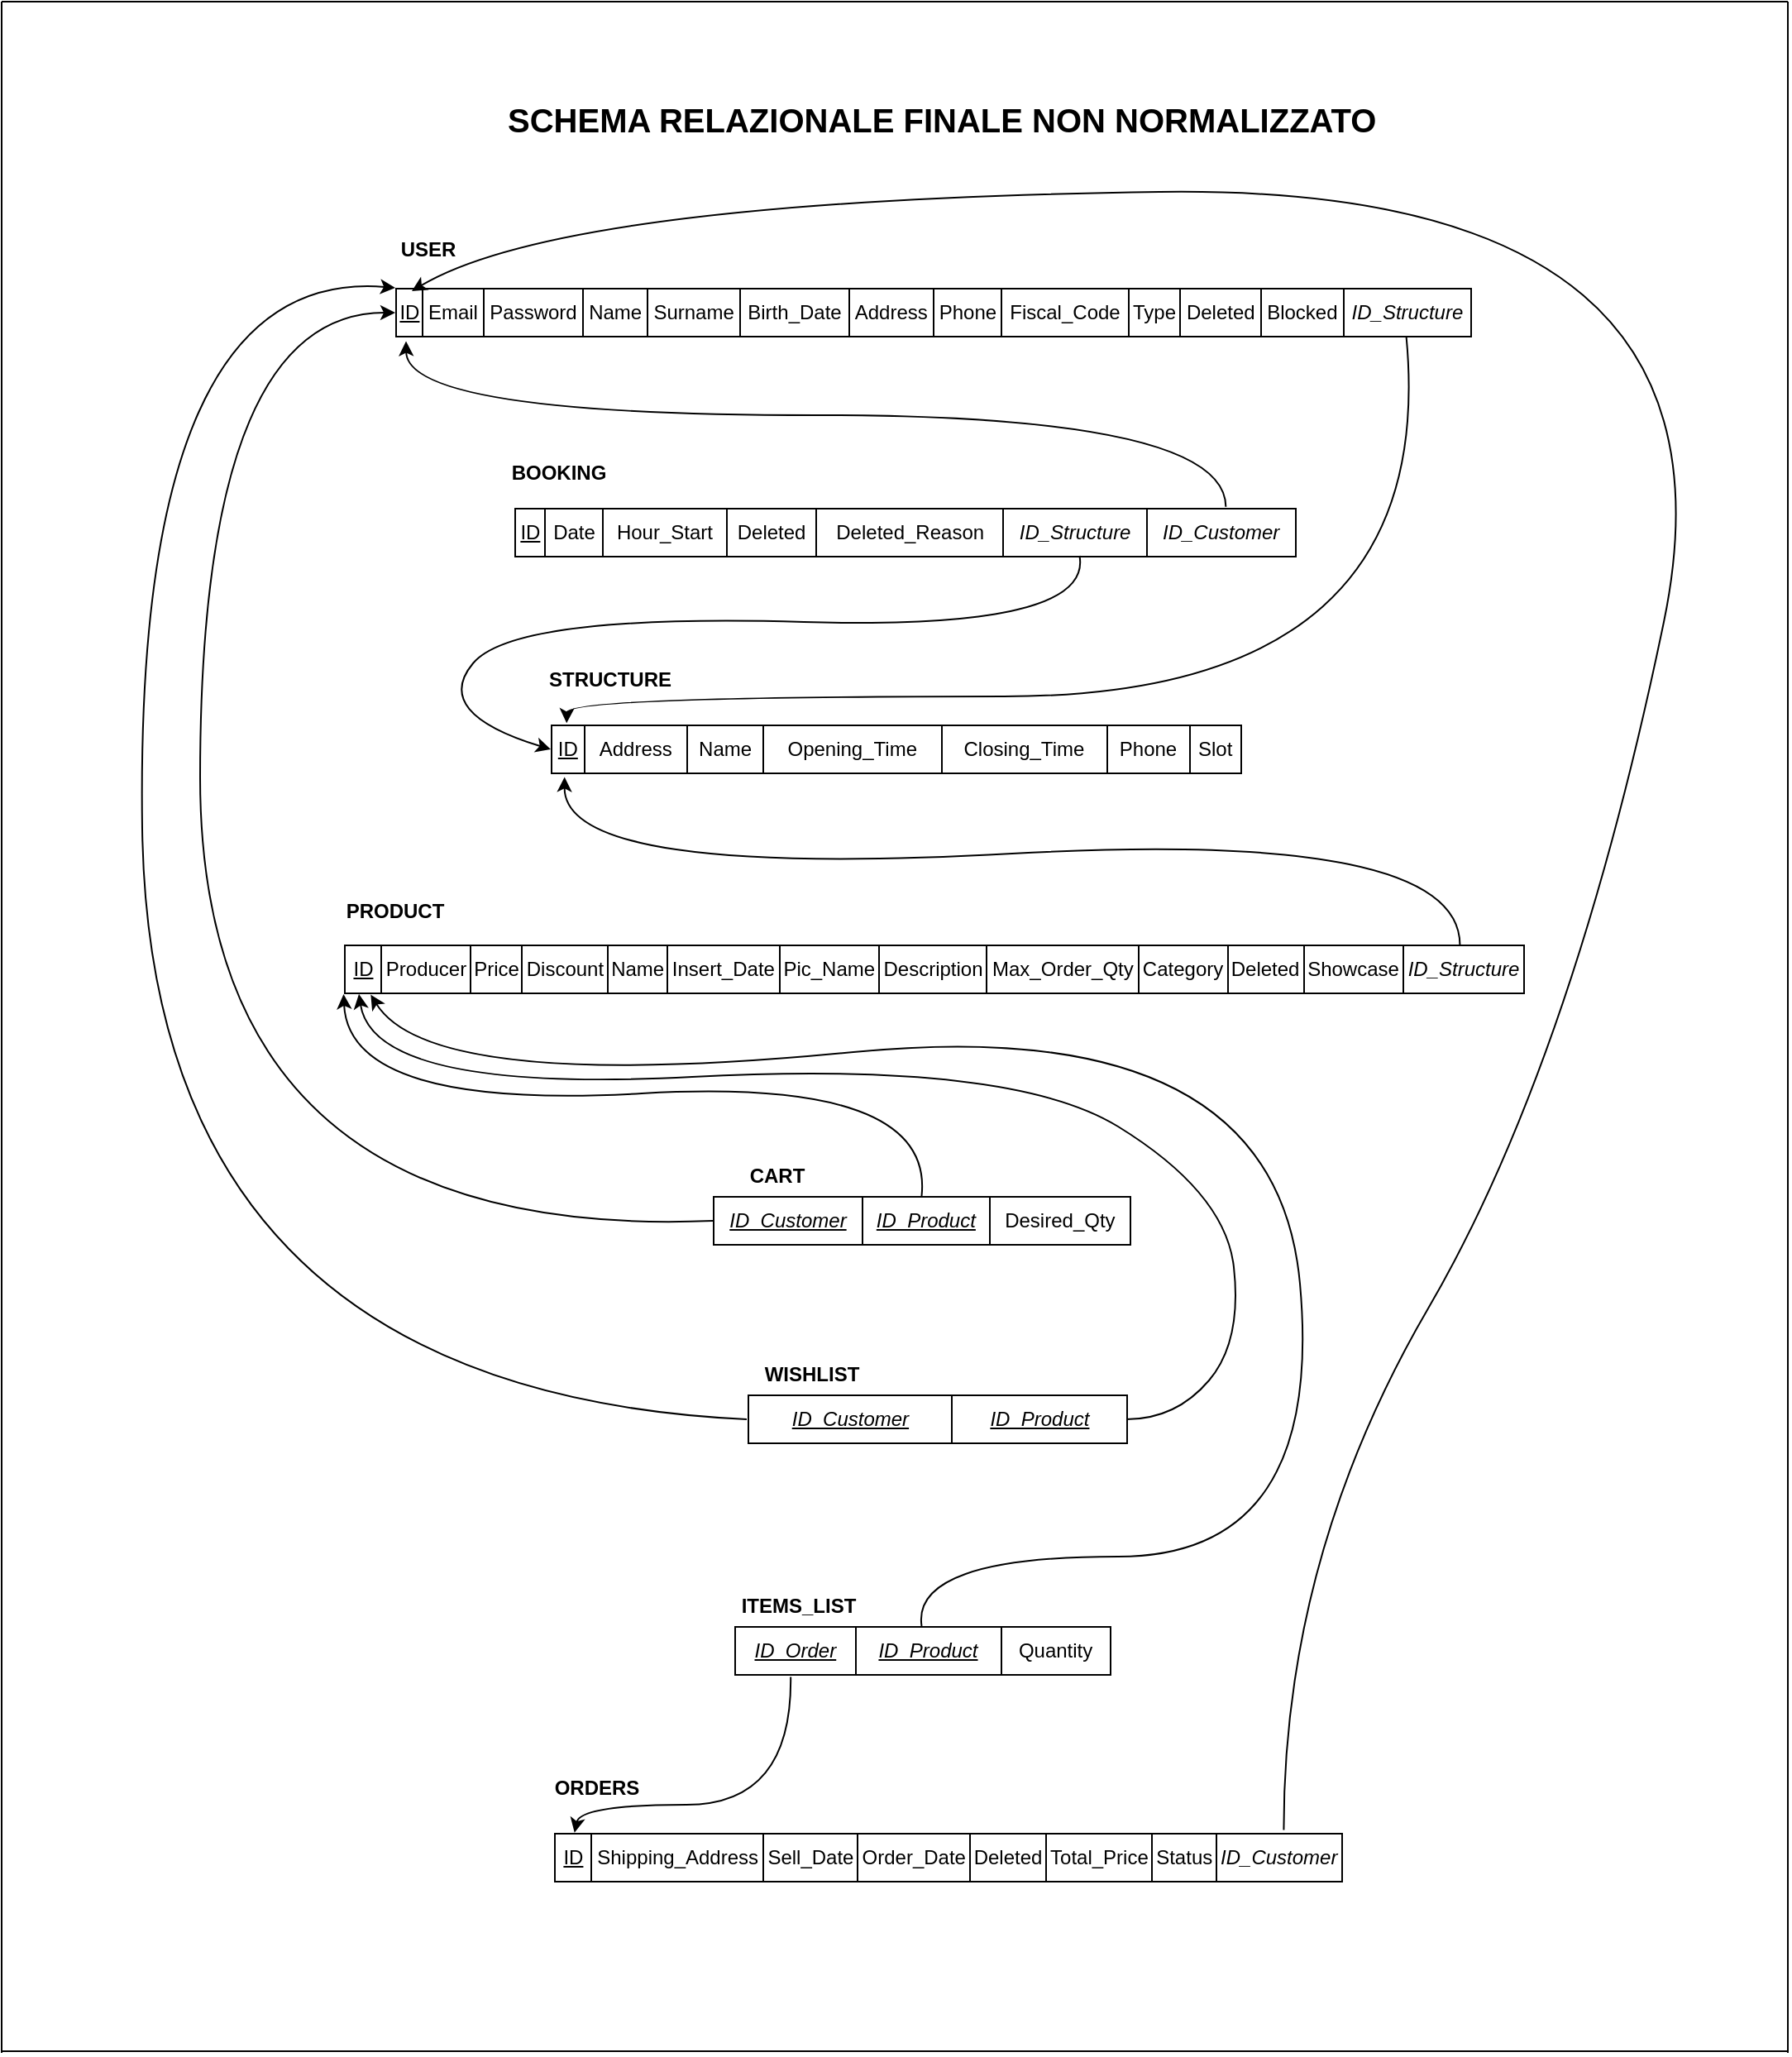 <mxfile version="13.3.0" type="github">
  <diagram id="C5RBs43oDa-KdzZeNtuy" name="Page-1">
    <mxGraphModel dx="2770" dy="1282" grid="1" gridSize="10" guides="1" tooltips="1" connect="1" arrows="1" fold="1" page="1" pageScale="1.5" pageWidth="827" pageHeight="1169" math="0" shadow="0" extFonts="Quicksand^https://fonts.googleapis.com/css?family=Quicksand|Gruppo^https://fonts.googleapis.com/css?family=Gruppo|Pompiere^https://fonts.googleapis.com/css?family=Pompiere">
      <root>
        <mxCell id="WIyWlLk6GJQsqaUBKTNV-0" />
        <mxCell id="WIyWlLk6GJQsqaUBKTNV-1" parent="WIyWlLk6GJQsqaUBKTNV-0" />
        <mxCell id="EIEGdvuZ-sx4ZcDznCTi-5" value="&lt;table border=&quot;1&quot; width=&quot;100%&quot; style=&quot;width: 100% ; height: 100% ; border-collapse: collapse ; border: 1px solid rgb(0 , 0 , 0)&quot;&gt;&lt;tbody&gt;&lt;tr&gt;&lt;td&gt;&lt;u&gt;ID&lt;/u&gt;&lt;/td&gt;&lt;td&gt;Address&lt;/td&gt;&lt;td&gt;Name&lt;/td&gt;&lt;td&gt;Opening_Time&lt;/td&gt;&lt;td&gt;Closing_Time&lt;/td&gt;&lt;td&gt;Phone&lt;/td&gt;&lt;td&gt;Slot&lt;/td&gt;&lt;/tr&gt;&lt;/tbody&gt;&lt;/table&gt;" style="text;html=1;strokeColor=none;fillColor=none;overflow=fill;align=center;" parent="WIyWlLk6GJQsqaUBKTNV-1" vertex="1">
          <mxGeometry x="412" y="477" width="417.5" height="30" as="geometry" />
        </mxCell>
        <mxCell id="EIEGdvuZ-sx4ZcDznCTi-8" value="&lt;b&gt;STRUCTURE&lt;/b&gt;" style="text;html=1;strokeColor=none;fillColor=none;align=center;verticalAlign=middle;whiteSpace=wrap;rounded=0;" parent="WIyWlLk6GJQsqaUBKTNV-1" vertex="1">
          <mxGeometry x="427.5" y="440" width="40" height="20" as="geometry" />
        </mxCell>
        <mxCell id="EIEGdvuZ-sx4ZcDznCTi-9" value="&lt;table border=&quot;1&quot; width=&quot;100%&quot; style=&quot;width: 100% ; height: 100% ; border-collapse: collapse ; border: 1px solid rgb(0 , 0 , 0)&quot;&gt;&lt;tbody&gt;&lt;tr&gt;&lt;td&gt;&lt;u&gt;ID&lt;/u&gt;&lt;/td&gt;&lt;td&gt;Date&lt;/td&gt;&lt;td&gt;Hour_Start&lt;/td&gt;&lt;td&gt;Deleted&lt;/td&gt;&lt;td&gt;Deleted_Reason&lt;/td&gt;&lt;td&gt;&lt;i&gt;ID_Structure&lt;/i&gt;&lt;/td&gt;&lt;td&gt;&lt;i&gt;ID_Customer&lt;/i&gt;&lt;/td&gt;&lt;/tr&gt;&lt;/tbody&gt;&lt;/table&gt;" style="text;html=1;strokeColor=none;fillColor=none;overflow=fill;align=center;" parent="WIyWlLk6GJQsqaUBKTNV-1" vertex="1">
          <mxGeometry x="389.75" y="346" width="473" height="30" as="geometry" />
        </mxCell>
        <mxCell id="EIEGdvuZ-sx4ZcDznCTi-10" value="&lt;b&gt;BOOKING&lt;/b&gt;" style="text;html=1;strokeColor=none;fillColor=none;align=center;verticalAlign=middle;whiteSpace=wrap;rounded=0;" parent="WIyWlLk6GJQsqaUBKTNV-1" vertex="1">
          <mxGeometry x="396.75" y="315" width="40" height="20" as="geometry" />
        </mxCell>
        <mxCell id="KOET7OHkxtdppqmsKOV2-9" value="&lt;table border=&quot;1&quot; width=&quot;100%&quot; style=&quot;width: 100% ; height: 100% ; border-collapse: collapse ; border: 1px solid rgb(0 , 0 , 0)&quot;&gt;&lt;tbody&gt;&lt;tr&gt;&lt;td&gt;&amp;nbsp;&lt;u&gt;ID&lt;/u&gt;&amp;nbsp;&lt;/td&gt;&lt;td&gt;Producer&lt;/td&gt;&lt;td&gt;Price&lt;/td&gt;&lt;td&gt;Discount&lt;/td&gt;&lt;td&gt;Name&lt;/td&gt;&lt;td&gt;Insert_Date&lt;/td&gt;&lt;td&gt;Pic_Name&lt;/td&gt;&lt;td&gt;Description&lt;/td&gt;&lt;td&gt;Max_Order_Qty&lt;/td&gt;&lt;td&gt;Category&lt;/td&gt;&lt;td&gt;Deleted&lt;/td&gt;&lt;td&gt;Showcase&lt;/td&gt;&lt;td&gt;&lt;i&gt;ID_Structure&lt;/i&gt;&lt;/td&gt;&lt;/tr&gt;&lt;/tbody&gt;&lt;/table&gt;" style="text;html=1;strokeColor=none;fillColor=none;overflow=fill;align=center;" parent="WIyWlLk6GJQsqaUBKTNV-1" vertex="1">
          <mxGeometry x="286.75" y="610" width="713.5" height="30" as="geometry" />
        </mxCell>
        <mxCell id="KOET7OHkxtdppqmsKOV2-10" value="&lt;b&gt;PRODUCT&lt;/b&gt;" style="text;html=1;strokeColor=none;fillColor=none;align=center;verticalAlign=middle;whiteSpace=wrap;rounded=0;" parent="WIyWlLk6GJQsqaUBKTNV-1" vertex="1">
          <mxGeometry x="298.25" y="580" width="40" height="20" as="geometry" />
        </mxCell>
        <mxCell id="IJAy8uQEqMEVMCcrtVZX-7" value="&lt;table border=&quot;1&quot; width=&quot;100%&quot; style=&quot;width: 100% ; height: 100% ; border-collapse: collapse ; border: 1px solid rgb(0 , 0 , 0)&quot;&gt;&lt;tbody&gt;&lt;tr&gt;&lt;td&gt;&lt;span style=&quot;font-style: normal&quot;&gt;&amp;nbsp;&lt;u&gt;ID&lt;/u&gt;&amp;nbsp;&lt;/span&gt;&lt;/td&gt;&lt;td&gt;&lt;span style=&quot;font-style: normal&quot;&gt;Shipping_Address&lt;/span&gt;&lt;/td&gt;&lt;td&gt;&lt;span style=&quot;font-style: normal&quot;&gt;Sell_Date&lt;/span&gt;&lt;/td&gt;&lt;td&gt;&lt;span style=&quot;font-style: normal&quot;&gt;Order_Date&lt;/span&gt;&lt;/td&gt;&lt;td&gt;&lt;span style=&quot;font-style: normal&quot;&gt;Deleted&lt;/span&gt;&lt;/td&gt;&lt;td&gt;&lt;span style=&quot;font-style: normal&quot;&gt;Total_Price&lt;/span&gt;&lt;/td&gt;&lt;td&gt;&lt;span style=&quot;font-style: normal&quot;&gt;Status&lt;/span&gt;&lt;/td&gt;&lt;td&gt;ID_Customer&lt;/td&gt;&lt;/tr&gt;&lt;/tbody&gt;&lt;/table&gt;" style="text;html=1;strokeColor=none;fillColor=none;overflow=fill;align=center;fontStyle=2" parent="WIyWlLk6GJQsqaUBKTNV-1" vertex="1">
          <mxGeometry x="413.5" y="1147" width="476.5" height="30" as="geometry" />
        </mxCell>
        <mxCell id="IJAy8uQEqMEVMCcrtVZX-8" value="&lt;b&gt;ORDERS&lt;/b&gt;" style="text;html=1;strokeColor=none;fillColor=none;align=center;verticalAlign=middle;whiteSpace=wrap;rounded=0;" parent="WIyWlLk6GJQsqaUBKTNV-1" vertex="1">
          <mxGeometry x="412" y="1110" width="55.5" height="20" as="geometry" />
        </mxCell>
        <mxCell id="CbVcJyqTISDlB1ADT2_T-2" value="&lt;table border=&quot;1&quot; width=&quot;100%&quot; style=&quot;width: 100% ; height: 100% ; border-collapse: collapse ; border: 1px solid rgb(0 , 0 , 0)&quot;&gt;&lt;tbody&gt;&lt;tr&gt;&lt;td&gt;&lt;u&gt;ID&lt;/u&gt;&lt;/td&gt;&lt;td&gt;Email&lt;/td&gt;&lt;td&gt;Password&lt;/td&gt;&lt;td&gt;Name&lt;/td&gt;&lt;td&gt;Surname&lt;/td&gt;&lt;td&gt;Birth_Date&lt;/td&gt;&lt;td&gt;Address&lt;/td&gt;&lt;td&gt;Phone&lt;/td&gt;&lt;td&gt;Fiscal_Code&lt;/td&gt;&lt;td&gt;Type&lt;/td&gt;&lt;td&gt;Deleted&lt;/td&gt;&lt;td&gt;Blocked&lt;/td&gt;&lt;td&gt;&lt;i&gt;ID_Structure&lt;/i&gt;&lt;/td&gt;&lt;/tr&gt;&lt;/tbody&gt;&lt;/table&gt;" style="text;html=1;strokeColor=none;fillColor=none;overflow=fill;align=center;" parent="WIyWlLk6GJQsqaUBKTNV-1" vertex="1">
          <mxGeometry x="318" y="213" width="651" height="30" as="geometry" />
        </mxCell>
        <mxCell id="CbVcJyqTISDlB1ADT2_T-3" value="&lt;b&gt;USER&lt;/b&gt;" style="text;html=1;strokeColor=none;fillColor=none;align=center;verticalAlign=middle;whiteSpace=wrap;rounded=0;" parent="WIyWlLk6GJQsqaUBKTNV-1" vertex="1">
          <mxGeometry x="318" y="180" width="40" height="20" as="geometry" />
        </mxCell>
        <mxCell id="CbVcJyqTISDlB1ADT2_T-9" value="&lt;b&gt;&lt;font style=&quot;font-size: 20px&quot;&gt;SCHEMA RELAZIONALE FINALE NON NORMALIZZATO&lt;/font&gt;&lt;/b&gt;" style="text;html=1;strokeColor=none;fillColor=none;align=left;verticalAlign=middle;whiteSpace=wrap;rounded=0;" parent="WIyWlLk6GJQsqaUBKTNV-1" vertex="1">
          <mxGeometry x="384" y="101" width="606" height="20" as="geometry" />
        </mxCell>
        <mxCell id="CbVcJyqTISDlB1ADT2_T-19" value="" style="endArrow=none;html=1;rounded=0;strokeColor=#000000;" parent="WIyWlLk6GJQsqaUBKTNV-1" edge="1">
          <mxGeometry relative="1" as="geometry">
            <mxPoint x="80" y="1280" as="sourcePoint" />
            <mxPoint x="80" y="40" as="targetPoint" />
          </mxGeometry>
        </mxCell>
        <mxCell id="CbVcJyqTISDlB1ADT2_T-20" value="" style="endArrow=none;html=1;rounded=0;strokeColor=#000000;" parent="WIyWlLk6GJQsqaUBKTNV-1" edge="1">
          <mxGeometry relative="1" as="geometry">
            <mxPoint x="80" y="40" as="sourcePoint" />
            <mxPoint x="1160" y="40" as="targetPoint" />
          </mxGeometry>
        </mxCell>
        <mxCell id="CbVcJyqTISDlB1ADT2_T-21" value="" style="endArrow=none;html=1;rounded=0;strokeColor=#000000;" parent="WIyWlLk6GJQsqaUBKTNV-1" edge="1">
          <mxGeometry relative="1" as="geometry">
            <mxPoint x="1160" y="1280" as="sourcePoint" />
            <mxPoint x="1160" y="40" as="targetPoint" />
          </mxGeometry>
        </mxCell>
        <mxCell id="CbVcJyqTISDlB1ADT2_T-22" value="" style="endArrow=none;html=1;rounded=0;strokeColor=#000000;" parent="WIyWlLk6GJQsqaUBKTNV-1" edge="1">
          <mxGeometry relative="1" as="geometry">
            <mxPoint x="80" y="1279" as="sourcePoint" />
            <mxPoint x="1160" y="1279" as="targetPoint" />
          </mxGeometry>
        </mxCell>
        <mxCell id="8RzJpFf-Yr8NIqFTO0fK-0" value="&lt;table border=&quot;1&quot; width=&quot;100%&quot; style=&quot;width: 100% ; height: 100% ; border-collapse: collapse ; border: 1px solid rgb(0 , 0 , 0)&quot;&gt;&lt;tbody&gt;&lt;tr&gt;&lt;td&gt;&lt;u&gt;ID_Customer&lt;/u&gt;&lt;/td&gt;&lt;td&gt;&lt;u&gt;ID_Product&lt;/u&gt;&lt;/td&gt;&lt;td&gt;&lt;span style=&quot;font-style: normal&quot;&gt;Desired_Qty&lt;/span&gt;&lt;/td&gt;&lt;/tr&gt;&lt;/tbody&gt;&lt;/table&gt;" style="text;html=1;strokeColor=none;fillColor=none;overflow=fill;align=center;fontStyle=2" parent="WIyWlLk6GJQsqaUBKTNV-1" vertex="1">
          <mxGeometry x="510" y="762" width="252.5" height="30" as="geometry" />
        </mxCell>
        <mxCell id="8RzJpFf-Yr8NIqFTO0fK-1" value="&lt;b&gt;CART&lt;/b&gt;" style="text;html=1;strokeColor=none;fillColor=none;align=center;verticalAlign=middle;whiteSpace=wrap;rounded=0;" parent="WIyWlLk6GJQsqaUBKTNV-1" vertex="1">
          <mxGeometry x="521" y="740" width="55.5" height="20" as="geometry" />
        </mxCell>
        <mxCell id="8RzJpFf-Yr8NIqFTO0fK-2" value="&lt;table border=&quot;1&quot; width=&quot;100%&quot; style=&quot;width: 100% ; height: 100% ; border-collapse: collapse ; border: 1px solid rgb(0 , 0 , 0)&quot;&gt;&lt;tbody&gt;&lt;tr&gt;&lt;td&gt;&lt;u&gt;ID_Customer&lt;/u&gt;&lt;/td&gt;&lt;td&gt;&lt;u&gt;ID_Product&lt;/u&gt;&lt;/td&gt;&lt;/tr&gt;&lt;/tbody&gt;&lt;/table&gt;" style="text;html=1;strokeColor=none;fillColor=none;overflow=fill;align=center;fontStyle=2" parent="WIyWlLk6GJQsqaUBKTNV-1" vertex="1">
          <mxGeometry x="530.5" y="882" width="229.5" height="30" as="geometry" />
        </mxCell>
        <mxCell id="8RzJpFf-Yr8NIqFTO0fK-3" value="&lt;b&gt;WISHLIST&lt;/b&gt;" style="text;html=1;strokeColor=none;fillColor=none;align=center;verticalAlign=middle;whiteSpace=wrap;rounded=0;" parent="WIyWlLk6GJQsqaUBKTNV-1" vertex="1">
          <mxGeometry x="541.5" y="860" width="55.5" height="20" as="geometry" />
        </mxCell>
        <mxCell id="jN095DMbJzueWw74nH2b-2" value="&lt;table border=&quot;1&quot; width=&quot;100%&quot; style=&quot;width: 100% ; height: 100% ; border-collapse: collapse ; border: 1px solid rgb(0 , 0 , 0)&quot;&gt;&lt;tbody&gt;&lt;tr&gt;&lt;td&gt;&lt;u&gt;ID_Order&lt;/u&gt;&lt;br&gt;&lt;/td&gt;&lt;td&gt;&lt;u&gt;ID_Product&lt;/u&gt;&lt;/td&gt;&lt;td&gt;&lt;span style=&quot;font-style: normal&quot;&gt;Quantity&lt;/span&gt;&lt;/td&gt;&lt;/tr&gt;&lt;/tbody&gt;&lt;/table&gt;" style="text;html=1;strokeColor=none;fillColor=none;overflow=fill;align=center;fontStyle=2" parent="WIyWlLk6GJQsqaUBKTNV-1" vertex="1">
          <mxGeometry x="522.5" y="1022" width="227.5" height="30" as="geometry" />
        </mxCell>
        <mxCell id="jN095DMbJzueWw74nH2b-3" value="&lt;b&gt;ITEMS_LIST&lt;/b&gt;" style="text;html=1;strokeColor=none;fillColor=none;align=center;verticalAlign=middle;whiteSpace=wrap;rounded=0;" parent="WIyWlLk6GJQsqaUBKTNV-1" vertex="1">
          <mxGeometry x="533.5" y="1000" width="55.5" height="20" as="geometry" />
        </mxCell>
        <mxCell id="jN095DMbJzueWw74nH2b-5" value="" style="curved=1;endArrow=classic;html=1;entryX=0.01;entryY=1.075;entryDx=0;entryDy=0;entryPerimeter=0;exitX=0.91;exitY=-0.019;exitDx=0;exitDy=0;exitPerimeter=0;" parent="WIyWlLk6GJQsqaUBKTNV-1" source="EIEGdvuZ-sx4ZcDznCTi-9" target="CbVcJyqTISDlB1ADT2_T-2" edge="1">
          <mxGeometry width="50" height="50" relative="1" as="geometry">
            <mxPoint x="900" y="440" as="sourcePoint" />
            <mxPoint x="950" y="390" as="targetPoint" />
            <Array as="points">
              <mxPoint x="820" y="290" />
              <mxPoint x="325" y="290" />
            </Array>
          </mxGeometry>
        </mxCell>
        <mxCell id="jN095DMbJzueWw74nH2b-6" value="" style="curved=1;endArrow=classic;html=1;entryX=0.023;entryY=-0.029;entryDx=0;entryDy=0;entryPerimeter=0;exitX=0.939;exitY=0.981;exitDx=0;exitDy=0;exitPerimeter=0;" parent="WIyWlLk6GJQsqaUBKTNV-1" source="CbVcJyqTISDlB1ADT2_T-2" target="EIEGdvuZ-sx4ZcDznCTi-5" edge="1">
          <mxGeometry width="50" height="50" relative="1" as="geometry">
            <mxPoint x="910" y="460" as="sourcePoint" />
            <mxPoint x="960" y="410" as="targetPoint" />
            <Array as="points">
              <mxPoint x="950" y="460" />
              <mxPoint x="422" y="460" />
            </Array>
          </mxGeometry>
        </mxCell>
        <mxCell id="jN095DMbJzueWw74nH2b-7" value="" style="curved=1;endArrow=classic;html=1;entryX=0;entryY=0.5;entryDx=0;entryDy=0;exitX=0.723;exitY=0.967;exitDx=0;exitDy=0;exitPerimeter=0;" parent="WIyWlLk6GJQsqaUBKTNV-1" source="EIEGdvuZ-sx4ZcDznCTi-9" target="EIEGdvuZ-sx4ZcDznCTi-5" edge="1">
          <mxGeometry width="50" height="50" relative="1" as="geometry">
            <mxPoint x="290" y="470" as="sourcePoint" />
            <mxPoint x="340" y="420" as="targetPoint" />
            <Array as="points">
              <mxPoint x="740" y="420" />
              <mxPoint x="390" y="410" />
              <mxPoint x="340" y="470" />
            </Array>
          </mxGeometry>
        </mxCell>
        <mxCell id="jN095DMbJzueWw74nH2b-8" value="" style="curved=1;endArrow=classic;html=1;entryX=0.02;entryY=1.057;entryDx=0;entryDy=0;entryPerimeter=0;exitX=0.946;exitY=0.014;exitDx=0;exitDy=0;exitPerimeter=0;" parent="WIyWlLk6GJQsqaUBKTNV-1" source="KOET7OHkxtdppqmsKOV2-9" target="EIEGdvuZ-sx4ZcDznCTi-5" edge="1">
          <mxGeometry width="50" height="50" relative="1" as="geometry">
            <mxPoint x="730" y="590" as="sourcePoint" />
            <mxPoint x="780" y="540" as="targetPoint" />
            <Array as="points">
              <mxPoint x="962" y="540" />
              <mxPoint x="420" y="570" />
            </Array>
          </mxGeometry>
        </mxCell>
        <mxCell id="jN095DMbJzueWw74nH2b-9" value="" style="curved=1;endArrow=classic;html=1;entryX=0;entryY=1;entryDx=0;entryDy=0;exitX=0.5;exitY=0;exitDx=0;exitDy=0;" parent="WIyWlLk6GJQsqaUBKTNV-1" source="8RzJpFf-Yr8NIqFTO0fK-0" target="KOET7OHkxtdppqmsKOV2-9" edge="1">
          <mxGeometry width="50" height="50" relative="1" as="geometry">
            <mxPoint x="410" y="740" as="sourcePoint" />
            <mxPoint x="460" y="690" as="targetPoint" />
            <Array as="points">
              <mxPoint x="644" y="690" />
              <mxPoint x="290" y="710" />
            </Array>
          </mxGeometry>
        </mxCell>
        <mxCell id="jN095DMbJzueWw74nH2b-10" value="" style="curved=1;endArrow=classic;html=1;entryX=0;entryY=0.5;entryDx=0;entryDy=0;exitX=0;exitY=0.5;exitDx=0;exitDy=0;" parent="WIyWlLk6GJQsqaUBKTNV-1" source="8RzJpFf-Yr8NIqFTO0fK-0" target="CbVcJyqTISDlB1ADT2_T-2" edge="1">
          <mxGeometry width="50" height="50" relative="1" as="geometry">
            <mxPoint x="240" y="570" as="sourcePoint" />
            <mxPoint x="290" y="520" as="targetPoint" />
            <Array as="points">
              <mxPoint x="200" y="790" />
              <mxPoint x="200" y="228" />
            </Array>
          </mxGeometry>
        </mxCell>
        <mxCell id="jN095DMbJzueWw74nH2b-11" value="" style="curved=1;endArrow=classic;html=1;entryX=0;entryY=0;entryDx=0;entryDy=0;exitX=0;exitY=0.5;exitDx=0;exitDy=0;" parent="WIyWlLk6GJQsqaUBKTNV-1" source="8RzJpFf-Yr8NIqFTO0fK-2" target="CbVcJyqTISDlB1ADT2_T-2" edge="1">
          <mxGeometry width="50" height="50" relative="1" as="geometry">
            <mxPoint x="120" y="580" as="sourcePoint" />
            <mxPoint x="170" y="530" as="targetPoint" />
            <Array as="points">
              <mxPoint x="170" y="880" />
              <mxPoint x="160" y="200" />
            </Array>
          </mxGeometry>
        </mxCell>
        <mxCell id="jN095DMbJzueWw74nH2b-12" value="" style="curved=1;endArrow=classic;html=1;entryX=0.013;entryY=0.996;entryDx=0;entryDy=0;entryPerimeter=0;exitX=1;exitY=0.5;exitDx=0;exitDy=0;" parent="WIyWlLk6GJQsqaUBKTNV-1" source="8RzJpFf-Yr8NIqFTO0fK-2" target="KOET7OHkxtdppqmsKOV2-9" edge="1">
          <mxGeometry width="50" height="50" relative="1" as="geometry">
            <mxPoint x="840" y="870" as="sourcePoint" />
            <mxPoint x="740" y="680" as="targetPoint" />
            <Array as="points">
              <mxPoint x="790" y="897" />
              <mxPoint x="830" y="850" />
              <mxPoint x="820" y="760" />
              <mxPoint x="690" y="680" />
              <mxPoint x="305" y="700" />
            </Array>
          </mxGeometry>
        </mxCell>
        <mxCell id="jN095DMbJzueWw74nH2b-13" value="" style="curved=1;endArrow=classic;html=1;exitX=0.927;exitY=-0.057;exitDx=0;exitDy=0;exitPerimeter=0;" parent="WIyWlLk6GJQsqaUBKTNV-1" source="IJAy8uQEqMEVMCcrtVZX-7" edge="1">
          <mxGeometry width="50" height="50" relative="1" as="geometry">
            <mxPoint x="540" y="230" as="sourcePoint" />
            <mxPoint x="328" y="215" as="targetPoint" />
            <Array as="points">
              <mxPoint x="855" y="980" />
              <mxPoint x="1030" y="680" />
              <mxPoint x="1140" y="150" />
              <mxPoint x="420" y="160" />
            </Array>
          </mxGeometry>
        </mxCell>
        <mxCell id="jN095DMbJzueWw74nH2b-14" value="" style="curved=1;endArrow=classic;html=1;exitX=0.152;exitY=1.024;exitDx=0;exitDy=0;exitPerimeter=0;entryX=0.027;entryY=-0.006;entryDx=0;entryDy=0;entryPerimeter=0;" parent="WIyWlLk6GJQsqaUBKTNV-1" source="jN095DMbJzueWw74nH2b-2" target="IJAy8uQEqMEVMCcrtVZX-7" edge="1">
          <mxGeometry width="50" height="50" relative="1" as="geometry">
            <mxPoint x="412" y="1050" as="sourcePoint" />
            <mxPoint x="462" y="1000" as="targetPoint" />
            <Array as="points">
              <mxPoint x="558" y="1130" />
              <mxPoint x="430" y="1130" />
            </Array>
          </mxGeometry>
        </mxCell>
        <mxCell id="jN095DMbJzueWw74nH2b-15" value="" style="curved=1;endArrow=classic;html=1;entryX=0.023;entryY=1.01;entryDx=0;entryDy=0;entryPerimeter=0;exitX=0.5;exitY=0;exitDx=0;exitDy=0;" parent="WIyWlLk6GJQsqaUBKTNV-1" source="jN095DMbJzueWw74nH2b-2" target="KOET7OHkxtdppqmsKOV2-9" edge="1">
          <mxGeometry width="50" height="50" relative="1" as="geometry">
            <mxPoint x="420" y="720" as="sourcePoint" />
            <mxPoint x="470" y="670" as="targetPoint" />
            <Array as="points">
              <mxPoint x="630" y="980" />
              <mxPoint x="880" y="980" />
              <mxPoint x="850" y="650" />
              <mxPoint x="340" y="700" />
            </Array>
          </mxGeometry>
        </mxCell>
      </root>
    </mxGraphModel>
  </diagram>
</mxfile>
